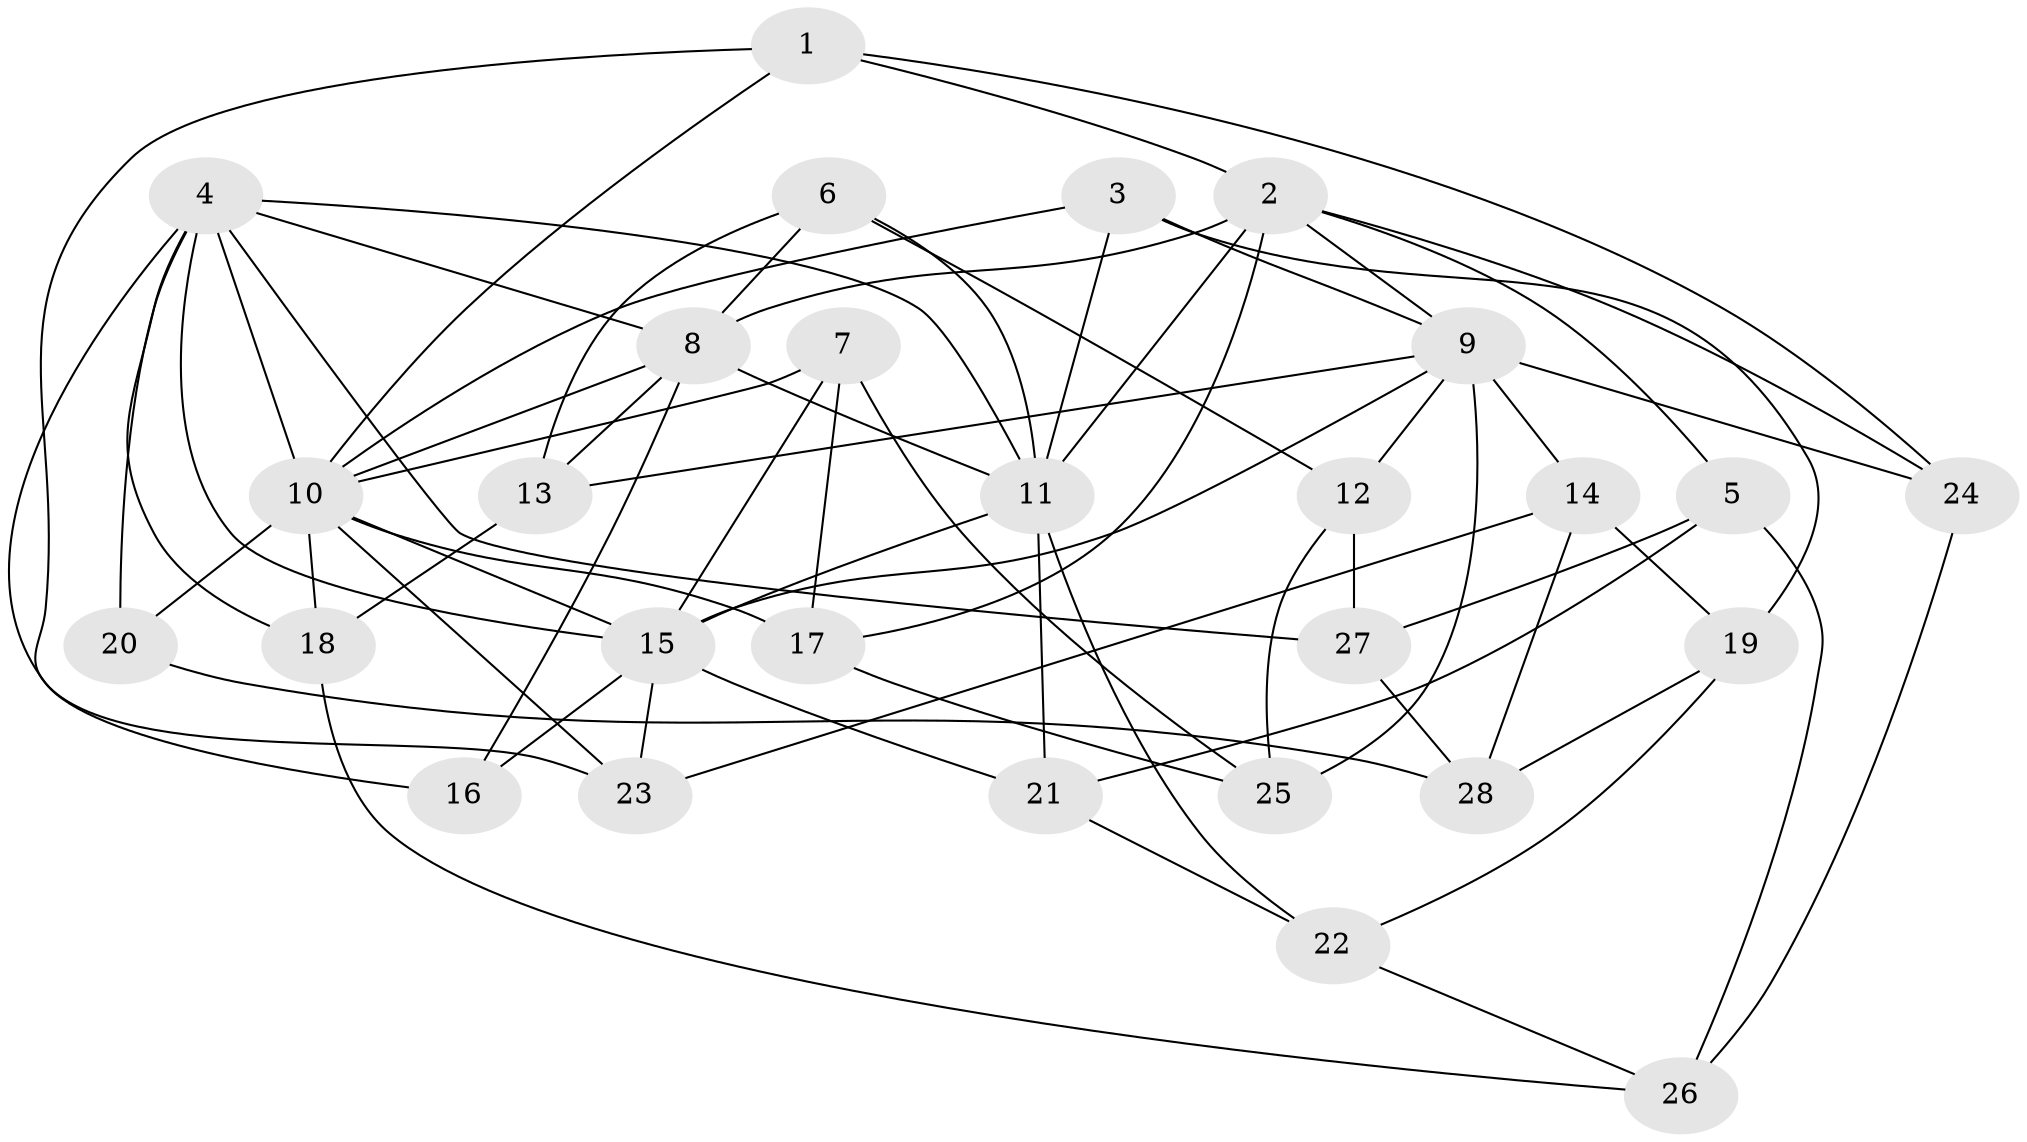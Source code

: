 // original degree distribution, {4: 1.0}
// Generated by graph-tools (version 1.1) at 2025/38/03/09/25 02:38:00]
// undirected, 28 vertices, 69 edges
graph export_dot {
graph [start="1"]
  node [color=gray90,style=filled];
  1;
  2;
  3;
  4;
  5;
  6;
  7;
  8;
  9;
  10;
  11;
  12;
  13;
  14;
  15;
  16;
  17;
  18;
  19;
  20;
  21;
  22;
  23;
  24;
  25;
  26;
  27;
  28;
  1 -- 2 [weight=1.0];
  1 -- 10 [weight=1.0];
  1 -- 23 [weight=1.0];
  1 -- 24 [weight=1.0];
  2 -- 5 [weight=1.0];
  2 -- 8 [weight=2.0];
  2 -- 9 [weight=2.0];
  2 -- 11 [weight=2.0];
  2 -- 17 [weight=1.0];
  2 -- 24 [weight=1.0];
  3 -- 9 [weight=1.0];
  3 -- 10 [weight=1.0];
  3 -- 11 [weight=1.0];
  3 -- 19 [weight=1.0];
  4 -- 8 [weight=1.0];
  4 -- 10 [weight=1.0];
  4 -- 11 [weight=2.0];
  4 -- 15 [weight=1.0];
  4 -- 16 [weight=1.0];
  4 -- 18 [weight=1.0];
  4 -- 20 [weight=2.0];
  4 -- 27 [weight=1.0];
  5 -- 21 [weight=1.0];
  5 -- 26 [weight=1.0];
  5 -- 27 [weight=1.0];
  6 -- 8 [weight=1.0];
  6 -- 11 [weight=1.0];
  6 -- 12 [weight=1.0];
  6 -- 13 [weight=1.0];
  7 -- 10 [weight=1.0];
  7 -- 15 [weight=1.0];
  7 -- 17 [weight=1.0];
  7 -- 25 [weight=1.0];
  8 -- 10 [weight=1.0];
  8 -- 11 [weight=2.0];
  8 -- 13 [weight=1.0];
  8 -- 16 [weight=2.0];
  9 -- 12 [weight=1.0];
  9 -- 13 [weight=1.0];
  9 -- 14 [weight=1.0];
  9 -- 15 [weight=2.0];
  9 -- 24 [weight=1.0];
  9 -- 25 [weight=1.0];
  10 -- 15 [weight=1.0];
  10 -- 17 [weight=1.0];
  10 -- 18 [weight=1.0];
  10 -- 20 [weight=1.0];
  10 -- 23 [weight=1.0];
  11 -- 15 [weight=2.0];
  11 -- 21 [weight=1.0];
  11 -- 22 [weight=1.0];
  12 -- 25 [weight=1.0];
  12 -- 27 [weight=1.0];
  13 -- 18 [weight=1.0];
  14 -- 19 [weight=1.0];
  14 -- 23 [weight=1.0];
  14 -- 28 [weight=1.0];
  15 -- 16 [weight=1.0];
  15 -- 21 [weight=1.0];
  15 -- 23 [weight=1.0];
  17 -- 25 [weight=1.0];
  18 -- 26 [weight=1.0];
  19 -- 22 [weight=1.0];
  19 -- 28 [weight=1.0];
  20 -- 28 [weight=1.0];
  21 -- 22 [weight=1.0];
  22 -- 26 [weight=1.0];
  24 -- 26 [weight=1.0];
  27 -- 28 [weight=1.0];
}
